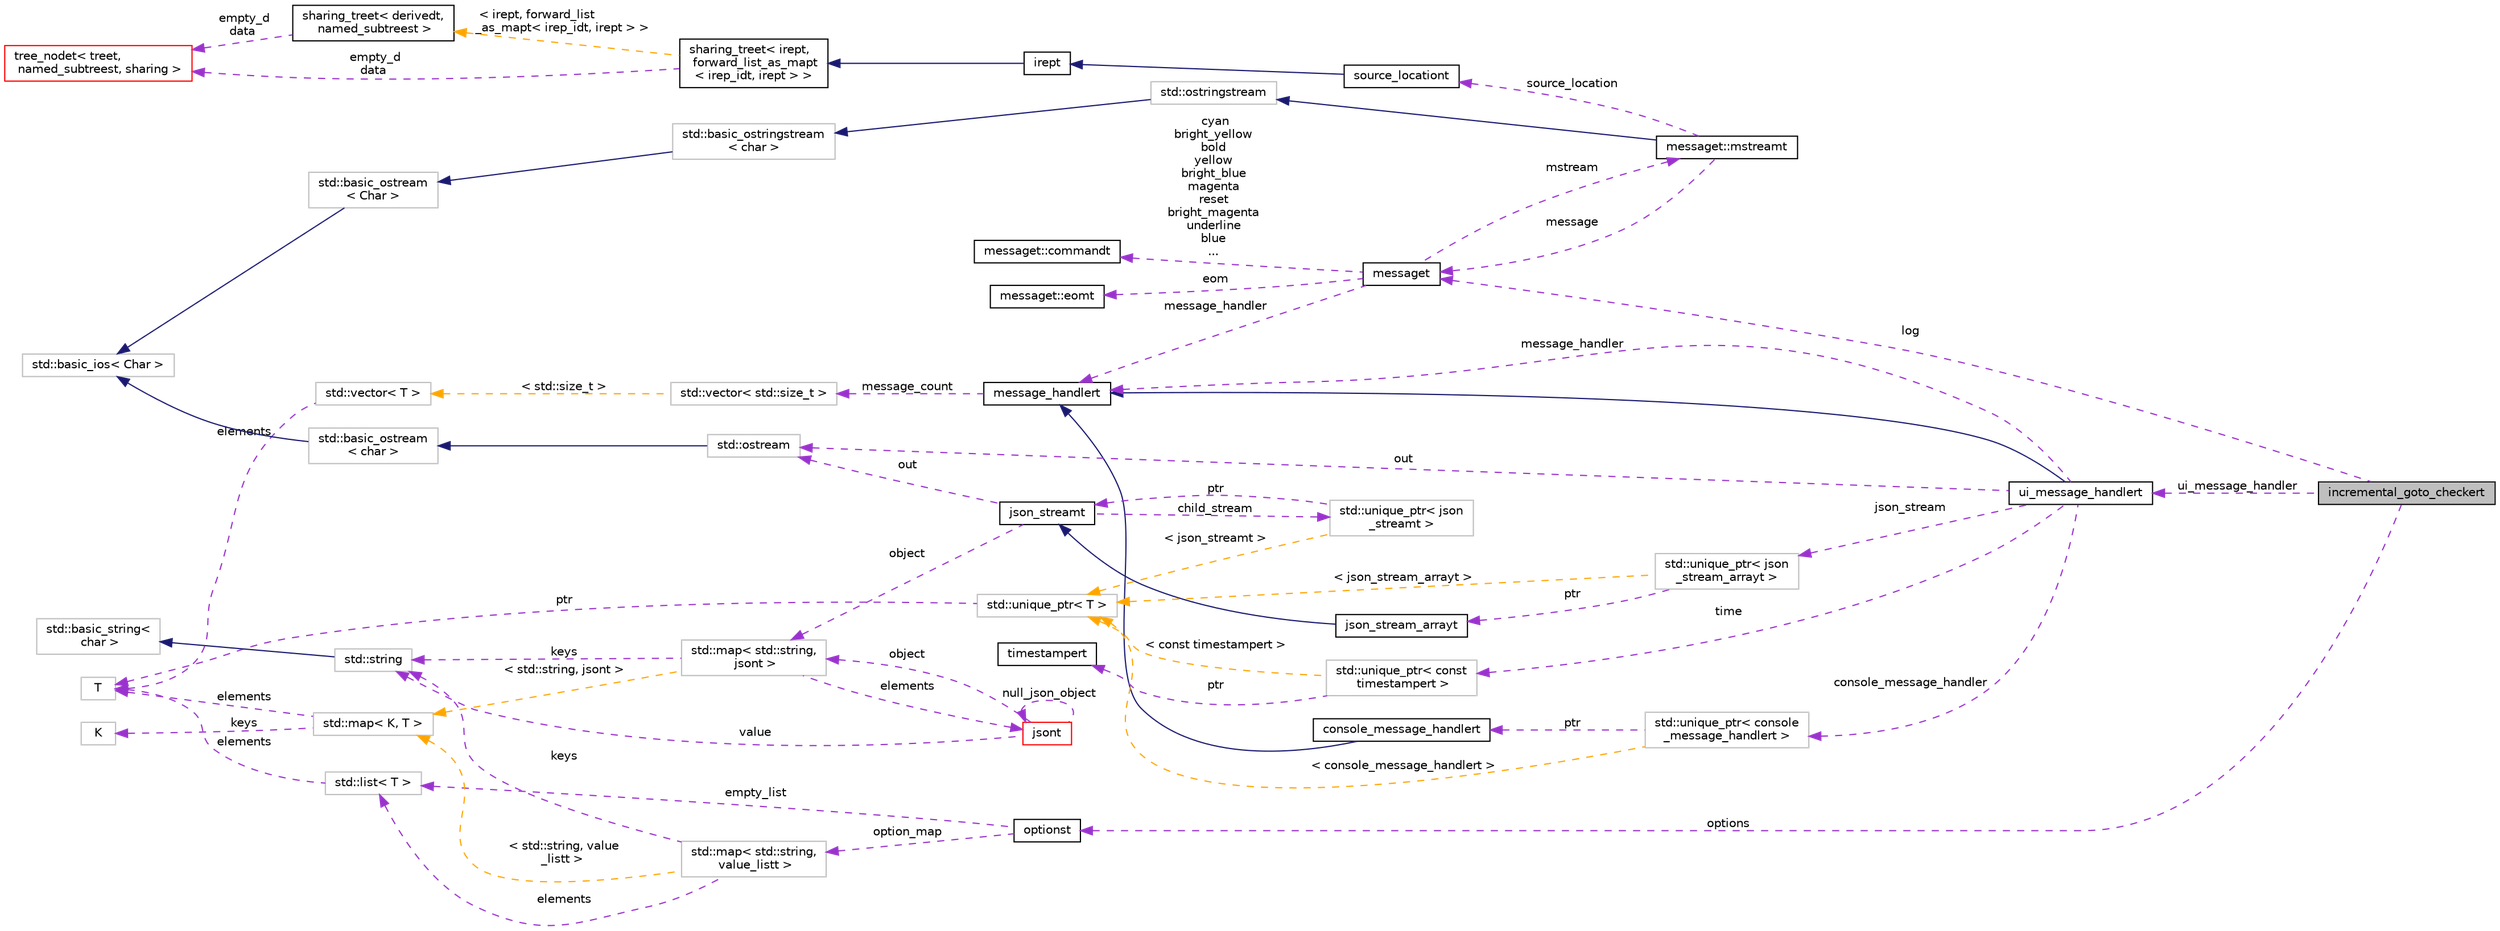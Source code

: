 digraph "incremental_goto_checkert"
{
 // LATEX_PDF_SIZE
  bgcolor="transparent";
  edge [fontname="Helvetica",fontsize="10",labelfontname="Helvetica",labelfontsize="10"];
  node [fontname="Helvetica",fontsize="10",shape=record];
  rankdir="LR";
  Node1 [label="incremental_goto_checkert",height=0.2,width=0.4,color="black", fillcolor="grey75", style="filled", fontcolor="black",tooltip="An implementation of incremental_goto_checkert provides functionality for checking a set of propertie..."];
  Node2 -> Node1 [dir="back",color="darkorchid3",fontsize="10",style="dashed",label=" options" ,fontname="Helvetica"];
  Node2 [label="optionst",height=0.2,width=0.4,color="black",URL="$classoptionst.html",tooltip=" "];
  Node3 -> Node2 [dir="back",color="darkorchid3",fontsize="10",style="dashed",label=" empty_list" ,fontname="Helvetica"];
  Node3 [label="std::list\< T \>",height=0.2,width=0.4,color="grey75",tooltip="STL class."];
  Node4 -> Node3 [dir="back",color="darkorchid3",fontsize="10",style="dashed",label=" elements" ,fontname="Helvetica"];
  Node4 [label="T",height=0.2,width=0.4,color="grey75",tooltip=" "];
  Node5 -> Node2 [dir="back",color="darkorchid3",fontsize="10",style="dashed",label=" option_map" ,fontname="Helvetica"];
  Node5 [label="std::map\< std::string,\l value_listt \>",height=0.2,width=0.4,color="grey75",tooltip=" "];
  Node3 -> Node5 [dir="back",color="darkorchid3",fontsize="10",style="dashed",label=" elements" ,fontname="Helvetica"];
  Node6 -> Node5 [dir="back",color="darkorchid3",fontsize="10",style="dashed",label=" keys" ,fontname="Helvetica"];
  Node6 [label="std::string",height=0.2,width=0.4,color="grey75",tooltip="STL class."];
  Node7 -> Node6 [dir="back",color="midnightblue",fontsize="10",style="solid",fontname="Helvetica"];
  Node7 [label="std::basic_string\<\l char \>",height=0.2,width=0.4,color="grey75",tooltip="STL class."];
  Node8 -> Node5 [dir="back",color="orange",fontsize="10",style="dashed",label=" \< std::string, value\l_listt \>" ,fontname="Helvetica"];
  Node8 [label="std::map\< K, T \>",height=0.2,width=0.4,color="grey75",tooltip="STL class."];
  Node9 -> Node8 [dir="back",color="darkorchid3",fontsize="10",style="dashed",label=" keys" ,fontname="Helvetica"];
  Node9 [label="K",height=0.2,width=0.4,color="grey75",tooltip=" "];
  Node4 -> Node8 [dir="back",color="darkorchid3",fontsize="10",style="dashed",label=" elements" ,fontname="Helvetica"];
  Node10 -> Node1 [dir="back",color="darkorchid3",fontsize="10",style="dashed",label=" log" ,fontname="Helvetica"];
  Node10 [label="messaget",height=0.2,width=0.4,color="black",URL="$classmessaget.html",tooltip="Class that provides messages with a built-in verbosity 'level'."];
  Node11 -> Node10 [dir="back",color="darkorchid3",fontsize="10",style="dashed",label=" message_handler" ,fontname="Helvetica"];
  Node11 [label="message_handlert",height=0.2,width=0.4,color="black",URL="$classmessage__handlert.html",tooltip=" "];
  Node12 -> Node11 [dir="back",color="darkorchid3",fontsize="10",style="dashed",label=" message_count" ,fontname="Helvetica"];
  Node12 [label="std::vector\< std::size_t \>",height=0.2,width=0.4,color="grey75",tooltip=" "];
  Node13 -> Node12 [dir="back",color="orange",fontsize="10",style="dashed",label=" \< std::size_t \>" ,fontname="Helvetica"];
  Node13 [label="std::vector\< T \>",height=0.2,width=0.4,color="grey75",tooltip="STL class."];
  Node4 -> Node13 [dir="back",color="darkorchid3",fontsize="10",style="dashed",label=" elements" ,fontname="Helvetica"];
  Node14 -> Node10 [dir="back",color="darkorchid3",fontsize="10",style="dashed",label=" cyan\nbright_yellow\nbold\nyellow\nbright_blue\nmagenta\nreset\nbright_magenta\nunderline\nblue\n..." ,fontname="Helvetica"];
  Node14 [label="messaget::commandt",height=0.2,width=0.4,color="black",URL="$classmessaget_1_1commandt.html",tooltip=" "];
  Node15 -> Node10 [dir="back",color="darkorchid3",fontsize="10",style="dashed",label=" mstream" ,fontname="Helvetica"];
  Node15 [label="messaget::mstreamt",height=0.2,width=0.4,color="black",URL="$classmessaget_1_1mstreamt.html",tooltip=" "];
  Node16 -> Node15 [dir="back",color="midnightblue",fontsize="10",style="solid",fontname="Helvetica"];
  Node16 [label="std::ostringstream",height=0.2,width=0.4,color="grey75",tooltip="STL class."];
  Node17 -> Node16 [dir="back",color="midnightblue",fontsize="10",style="solid",fontname="Helvetica"];
  Node17 [label="std::basic_ostringstream\l\< char \>",height=0.2,width=0.4,color="grey75",tooltip="STL class."];
  Node18 -> Node17 [dir="back",color="midnightblue",fontsize="10",style="solid",fontname="Helvetica"];
  Node18 [label="std::basic_ostream\l\< Char \>",height=0.2,width=0.4,color="grey75",tooltip="STL class."];
  Node19 -> Node18 [dir="back",color="midnightblue",fontsize="10",style="solid",fontname="Helvetica"];
  Node19 [label="std::basic_ios\< Char \>",height=0.2,width=0.4,color="grey75",tooltip="STL class."];
  Node10 -> Node15 [dir="back",color="darkorchid3",fontsize="10",style="dashed",label=" message" ,fontname="Helvetica"];
  Node21 -> Node15 [dir="back",color="darkorchid3",fontsize="10",style="dashed",label=" source_location" ,fontname="Helvetica"];
  Node21 [label="source_locationt",height=0.2,width=0.4,color="black",URL="$classsource__locationt.html",tooltip=" "];
  Node22 -> Node21 [dir="back",color="midnightblue",fontsize="10",style="solid",fontname="Helvetica"];
  Node22 [label="irept",height=0.2,width=0.4,color="black",URL="$classirept.html",tooltip="There are a large number of kinds of tree structured or tree-like data in CPROVER."];
  Node23 -> Node22 [dir="back",color="midnightblue",fontsize="10",style="solid",fontname="Helvetica"];
  Node23 [label="sharing_treet\< irept,\l forward_list_as_mapt\l\< irep_idt, irept \> \>",height=0.2,width=0.4,color="black",URL="$classsharing__treet.html",tooltip=" "];
  Node24 -> Node23 [dir="back",color="darkorchid3",fontsize="10",style="dashed",label=" empty_d\ndata" ,fontname="Helvetica"];
  Node24 [label="tree_nodet\< treet,\l named_subtreest, sharing \>",height=0.2,width=0.4,color="red",URL="$classtree__nodet.html",tooltip="A node with data in a tree, it contains:"];
  Node28 -> Node23 [dir="back",color="orange",fontsize="10",style="dashed",label=" \< irept, forward_list\l_as_mapt\< irep_idt, irept \> \>" ,fontname="Helvetica"];
  Node28 [label="sharing_treet\< derivedt,\l named_subtreest \>",height=0.2,width=0.4,color="black",URL="$classsharing__treet.html",tooltip="Base class for tree-like data structures with sharing."];
  Node24 -> Node28 [dir="back",color="darkorchid3",fontsize="10",style="dashed",label=" empty_d\ndata" ,fontname="Helvetica"];
  Node29 -> Node10 [dir="back",color="darkorchid3",fontsize="10",style="dashed",label=" eom" ,fontname="Helvetica"];
  Node29 [label="messaget::eomt",height=0.2,width=0.4,color="black",URL="$classmessaget_1_1eomt.html",tooltip=" "];
  Node30 -> Node1 [dir="back",color="darkorchid3",fontsize="10",style="dashed",label=" ui_message_handler" ,fontname="Helvetica"];
  Node30 [label="ui_message_handlert",height=0.2,width=0.4,color="black",URL="$classui__message__handlert.html",tooltip=" "];
  Node11 -> Node30 [dir="back",color="midnightblue",fontsize="10",style="solid",fontname="Helvetica"];
  Node11 -> Node30 [dir="back",color="darkorchid3",fontsize="10",style="dashed",label=" message_handler" ,fontname="Helvetica"];
  Node31 -> Node30 [dir="back",color="darkorchid3",fontsize="10",style="dashed",label=" json_stream" ,fontname="Helvetica"];
  Node31 [label="std::unique_ptr\< json\l_stream_arrayt \>",height=0.2,width=0.4,color="grey75",tooltip=" "];
  Node32 -> Node31 [dir="back",color="darkorchid3",fontsize="10",style="dashed",label=" ptr" ,fontname="Helvetica"];
  Node32 [label="json_stream_arrayt",height=0.2,width=0.4,color="black",URL="$classjson__stream__arrayt.html",tooltip="Provides methods for streaming JSON arrays."];
  Node33 -> Node32 [dir="back",color="midnightblue",fontsize="10",style="solid",fontname="Helvetica"];
  Node33 [label="json_streamt",height=0.2,width=0.4,color="black",URL="$classjson__streamt.html",tooltip="This class provides a facility for streaming JSON objects directly to the output instead of waiting f..."];
  Node34 -> Node33 [dir="back",color="darkorchid3",fontsize="10",style="dashed",label=" child_stream" ,fontname="Helvetica"];
  Node34 [label="std::unique_ptr\< json\l_streamt \>",height=0.2,width=0.4,color="grey75",tooltip=" "];
  Node33 -> Node34 [dir="back",color="darkorchid3",fontsize="10",style="dashed",label=" ptr" ,fontname="Helvetica"];
  Node35 -> Node34 [dir="back",color="orange",fontsize="10",style="dashed",label=" \< json_streamt \>" ,fontname="Helvetica"];
  Node35 [label="std::unique_ptr\< T \>",height=0.2,width=0.4,color="grey75",tooltip="STL class."];
  Node4 -> Node35 [dir="back",color="darkorchid3",fontsize="10",style="dashed",label=" ptr" ,fontname="Helvetica"];
  Node36 -> Node33 [dir="back",color="darkorchid3",fontsize="10",style="dashed",label=" object" ,fontname="Helvetica"];
  Node36 [label="std::map\< std::string,\l jsont \>",height=0.2,width=0.4,color="grey75",tooltip=" "];
  Node37 -> Node36 [dir="back",color="darkorchid3",fontsize="10",style="dashed",label=" elements" ,fontname="Helvetica"];
  Node37 [label="jsont",height=0.2,width=0.4,color="red",URL="$classjsont.html",tooltip=" "];
  Node36 -> Node37 [dir="back",color="darkorchid3",fontsize="10",style="dashed",label=" object" ,fontname="Helvetica"];
  Node37 -> Node37 [dir="back",color="darkorchid3",fontsize="10",style="dashed",label=" null_json_object" ,fontname="Helvetica"];
  Node6 -> Node37 [dir="back",color="darkorchid3",fontsize="10",style="dashed",label=" value" ,fontname="Helvetica"];
  Node6 -> Node36 [dir="back",color="darkorchid3",fontsize="10",style="dashed",label=" keys" ,fontname="Helvetica"];
  Node8 -> Node36 [dir="back",color="orange",fontsize="10",style="dashed",label=" \< std::string, jsont \>" ,fontname="Helvetica"];
  Node39 -> Node33 [dir="back",color="darkorchid3",fontsize="10",style="dashed",label=" out" ,fontname="Helvetica"];
  Node39 [label="std::ostream",height=0.2,width=0.4,color="grey75",tooltip="STL class."];
  Node40 -> Node39 [dir="back",color="midnightblue",fontsize="10",style="solid",fontname="Helvetica"];
  Node40 [label="std::basic_ostream\l\< char \>",height=0.2,width=0.4,color="grey75",tooltip="STL class."];
  Node19 -> Node40 [dir="back",color="midnightblue",fontsize="10",style="solid",fontname="Helvetica"];
  Node35 -> Node31 [dir="back",color="orange",fontsize="10",style="dashed",label=" \< json_stream_arrayt \>" ,fontname="Helvetica"];
  Node41 -> Node30 [dir="back",color="darkorchid3",fontsize="10",style="dashed",label=" console_message_handler" ,fontname="Helvetica"];
  Node41 [label="std::unique_ptr\< console\l_message_handlert \>",height=0.2,width=0.4,color="grey75",tooltip=" "];
  Node42 -> Node41 [dir="back",color="darkorchid3",fontsize="10",style="dashed",label=" ptr" ,fontname="Helvetica"];
  Node42 [label="console_message_handlert",height=0.2,width=0.4,color="black",URL="$classconsole__message__handlert.html",tooltip=" "];
  Node11 -> Node42 [dir="back",color="midnightblue",fontsize="10",style="solid",fontname="Helvetica"];
  Node35 -> Node41 [dir="back",color="orange",fontsize="10",style="dashed",label=" \< console_message_handlert \>" ,fontname="Helvetica"];
  Node39 -> Node30 [dir="back",color="darkorchid3",fontsize="10",style="dashed",label=" out" ,fontname="Helvetica"];
  Node43 -> Node30 [dir="back",color="darkorchid3",fontsize="10",style="dashed",label=" time" ,fontname="Helvetica"];
  Node43 [label="std::unique_ptr\< const\l timestampert \>",height=0.2,width=0.4,color="grey75",tooltip=" "];
  Node44 -> Node43 [dir="back",color="darkorchid3",fontsize="10",style="dashed",label=" ptr" ,fontname="Helvetica"];
  Node44 [label="timestampert",height=0.2,width=0.4,color="black",URL="$classtimestampert.html",tooltip="Timestamp class hierarchy."];
  Node35 -> Node43 [dir="back",color="orange",fontsize="10",style="dashed",label=" \< const timestampert \>" ,fontname="Helvetica"];
}
